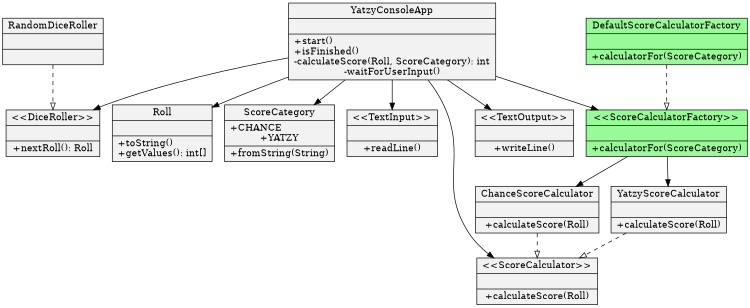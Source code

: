 digraph add_category_refactor_3 {
size="5,5"
node[shape=record,style=filled,fillcolor=gray95]

1[label = "{YatzyConsoleApp||+start()\l+isFinished()\l-calculateScore(Roll, ScoreCategory): int\l-waitForUserInput()}"]
2[label = "{\<\<TextInput\>\>||+readLine()}"]
3[label = "{\<\<TextOutput\>\>||+writeLine()}"]
4[label = "{\<\<DiceRoller\>\>||+nextRoll(): Roll}"]
5[label = "{Roll||+toString()\l+getValues(): int[]}"]
7[label = "{RandomDiceRoller||}"]
8[label = "{ScoreCategory|+CHANCE\l+YATZY|+fromString(String)}"]
9[label = "{\<\<ScoreCalculatorFactory\>\>||+calculatorFor(ScoreCategory)}", fillcolor=palegreen]
10[label = "{YatzyScoreCalculator||+calculateScore(Roll)}"]
11[label = "{ChanceScoreCalculator||+calculateScore(Roll)}"]
12[label = "{DefaultScoreCalculatorFactory||+calculatorFor(ScoreCategory)}", fillcolor=palegreen]
13[label = "{\<\<ScoreCalculator\>\>||+calculateScore(Roll)}"]

1->2
1->3
1->4
1->5
1->8
1->9
1->13
7->4 [style=dashed,arrowhead=onormal]
9->10
9->11
12->9 [style=dashed,arrowhead=onormal]
10->13 [style=dashed,arrowhead=onormal]
11->13 [style=dashed,arrowhead=onormal]
}
